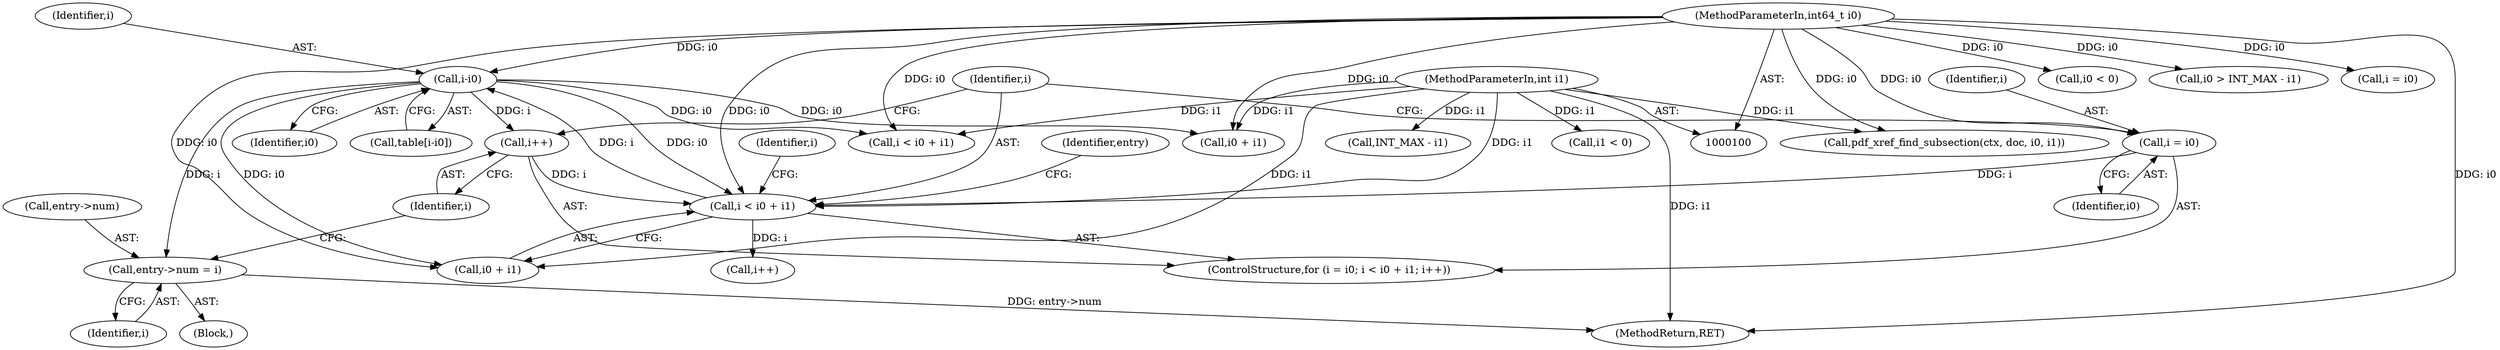 digraph "0_ghostscript_55c3f68d638ac1263a386e0aaa004bb6e8bde731@pointer" {
"1000294" [label="(Call,entry->num = i)"];
"1000168" [label="(Call,i-i0)"];
"1000154" [label="(Call,i < i0 + i1)"];
"1000159" [label="(Call,i++)"];
"1000151" [label="(Call,i = i0)"];
"1000104" [label="(MethodParameterIn,int64_t i0)"];
"1000105" [label="(MethodParameterIn,int i1)"];
"1000116" [label="(Call,i0 < 0)"];
"1000125" [label="(Call,INT_MAX - i1)"];
"1000145" [label="(Call,i0 + i1)"];
"1000170" [label="(Identifier,i0)"];
"1000151" [label="(Call,i = i0)"];
"1000298" [label="(Identifier,i)"];
"1000120" [label="(Call,i1 < 0)"];
"1000295" [label="(Call,entry->num)"];
"1000166" [label="(Call,table[i-i0])"];
"1000304" [label="(MethodReturn,RET)"];
"1000123" [label="(Call,i0 > INT_MAX - i1)"];
"1000168" [label="(Call,i-i0)"];
"1000156" [label="(Call,i0 + i1)"];
"1000150" [label="(ControlStructure,for (i = i0; i < i0 + i1; i++))"];
"1000152" [label="(Identifier,i)"];
"1000159" [label="(Call,i++)"];
"1000294" [label="(Call,entry->num = i)"];
"1000149" [label="(Identifier,i)"];
"1000134" [label="(Call,pdf_xref_find_subsection(ctx, doc, i0, i1))"];
"1000250" [label="(Block,)"];
"1000148" [label="(Call,i++)"];
"1000155" [label="(Identifier,i)"];
"1000169" [label="(Identifier,i)"];
"1000154" [label="(Call,i < i0 + i1)"];
"1000160" [label="(Identifier,i)"];
"1000143" [label="(Call,i < i0 + i1)"];
"1000164" [label="(Identifier,entry)"];
"1000104" [label="(MethodParameterIn,int64_t i0)"];
"1000153" [label="(Identifier,i0)"];
"1000105" [label="(MethodParameterIn,int i1)"];
"1000140" [label="(Call,i = i0)"];
"1000294" -> "1000250"  [label="AST: "];
"1000294" -> "1000298"  [label="CFG: "];
"1000295" -> "1000294"  [label="AST: "];
"1000298" -> "1000294"  [label="AST: "];
"1000160" -> "1000294"  [label="CFG: "];
"1000294" -> "1000304"  [label="DDG: entry->num"];
"1000168" -> "1000294"  [label="DDG: i"];
"1000168" -> "1000166"  [label="AST: "];
"1000168" -> "1000170"  [label="CFG: "];
"1000169" -> "1000168"  [label="AST: "];
"1000170" -> "1000168"  [label="AST: "];
"1000166" -> "1000168"  [label="CFG: "];
"1000168" -> "1000143"  [label="DDG: i0"];
"1000168" -> "1000145"  [label="DDG: i0"];
"1000168" -> "1000154"  [label="DDG: i0"];
"1000168" -> "1000156"  [label="DDG: i0"];
"1000168" -> "1000159"  [label="DDG: i"];
"1000154" -> "1000168"  [label="DDG: i"];
"1000104" -> "1000168"  [label="DDG: i0"];
"1000154" -> "1000150"  [label="AST: "];
"1000154" -> "1000156"  [label="CFG: "];
"1000155" -> "1000154"  [label="AST: "];
"1000156" -> "1000154"  [label="AST: "];
"1000164" -> "1000154"  [label="CFG: "];
"1000149" -> "1000154"  [label="CFG: "];
"1000154" -> "1000148"  [label="DDG: i"];
"1000159" -> "1000154"  [label="DDG: i"];
"1000151" -> "1000154"  [label="DDG: i"];
"1000104" -> "1000154"  [label="DDG: i0"];
"1000105" -> "1000154"  [label="DDG: i1"];
"1000159" -> "1000150"  [label="AST: "];
"1000159" -> "1000160"  [label="CFG: "];
"1000160" -> "1000159"  [label="AST: "];
"1000155" -> "1000159"  [label="CFG: "];
"1000151" -> "1000150"  [label="AST: "];
"1000151" -> "1000153"  [label="CFG: "];
"1000152" -> "1000151"  [label="AST: "];
"1000153" -> "1000151"  [label="AST: "];
"1000155" -> "1000151"  [label="CFG: "];
"1000104" -> "1000151"  [label="DDG: i0"];
"1000104" -> "1000100"  [label="AST: "];
"1000104" -> "1000304"  [label="DDG: i0"];
"1000104" -> "1000116"  [label="DDG: i0"];
"1000104" -> "1000123"  [label="DDG: i0"];
"1000104" -> "1000134"  [label="DDG: i0"];
"1000104" -> "1000140"  [label="DDG: i0"];
"1000104" -> "1000143"  [label="DDG: i0"];
"1000104" -> "1000145"  [label="DDG: i0"];
"1000104" -> "1000156"  [label="DDG: i0"];
"1000105" -> "1000100"  [label="AST: "];
"1000105" -> "1000304"  [label="DDG: i1"];
"1000105" -> "1000120"  [label="DDG: i1"];
"1000105" -> "1000125"  [label="DDG: i1"];
"1000105" -> "1000134"  [label="DDG: i1"];
"1000105" -> "1000143"  [label="DDG: i1"];
"1000105" -> "1000145"  [label="DDG: i1"];
"1000105" -> "1000156"  [label="DDG: i1"];
}
